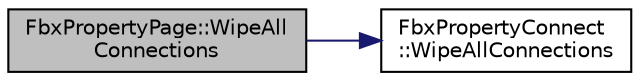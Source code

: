 digraph "FbxPropertyPage::WipeAllConnections"
{
  edge [fontname="Helvetica",fontsize="10",labelfontname="Helvetica",labelfontsize="10"];
  node [fontname="Helvetica",fontsize="10",shape=record];
  rankdir="LR";
  Node329 [label="FbxPropertyPage::WipeAll\lConnections",height=0.2,width=0.4,color="black", fillcolor="grey75", style="filled", fontcolor="black"];
  Node329 -> Node330 [color="midnightblue",fontsize="10",style="solid",fontname="Helvetica"];
  Node330 [label="FbxPropertyConnect\l::WipeAllConnections",height=0.2,width=0.4,color="black", fillcolor="white", style="filled",URL="$class_fbx_property_connect.html#a56ae82d708c6c05c82a8e98d565f986b",tooltip="Clear all connect without sending any notification (Internal use ONLY) "];
}
